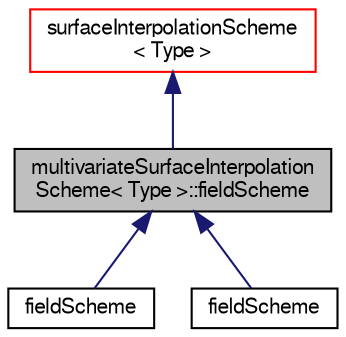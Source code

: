 digraph "multivariateSurfaceInterpolationScheme&lt; Type &gt;::fieldScheme"
{
  bgcolor="transparent";
  edge [fontname="FreeSans",fontsize="10",labelfontname="FreeSans",labelfontsize="10"];
  node [fontname="FreeSans",fontsize="10",shape=record];
  Node0 [label="multivariateSurfaceInterpolation\lScheme\< Type \>::fieldScheme",height=0.2,width=0.4,color="black", fillcolor="grey75", style="filled", fontcolor="black"];
  Node1 -> Node0 [dir="back",color="midnightblue",fontsize="10",style="solid",fontname="FreeSans"];
  Node1 [label="surfaceInterpolationScheme\l\< Type \>",height=0.2,width=0.4,color="red",URL="$a23278.html",tooltip="Abstract base class for surface interpolation schemes. "];
  Node0 -> Node3 [dir="back",color="midnightblue",fontsize="10",style="solid",fontname="FreeSans"];
  Node3 [label="fieldScheme",height=0.2,width=0.4,color="black",URL="$a23114.html",tooltip="surfaceInterpolationScheme sub-class returned by operator(field) "];
  Node0 -> Node4 [dir="back",color="midnightblue",fontsize="10",style="solid",fontname="FreeSans"];
  Node4 [label="fieldScheme",height=0.2,width=0.4,color="black",URL="$a23134.html",tooltip="surfaceInterpolationScheme sub-class returned by operator(field) "];
}
